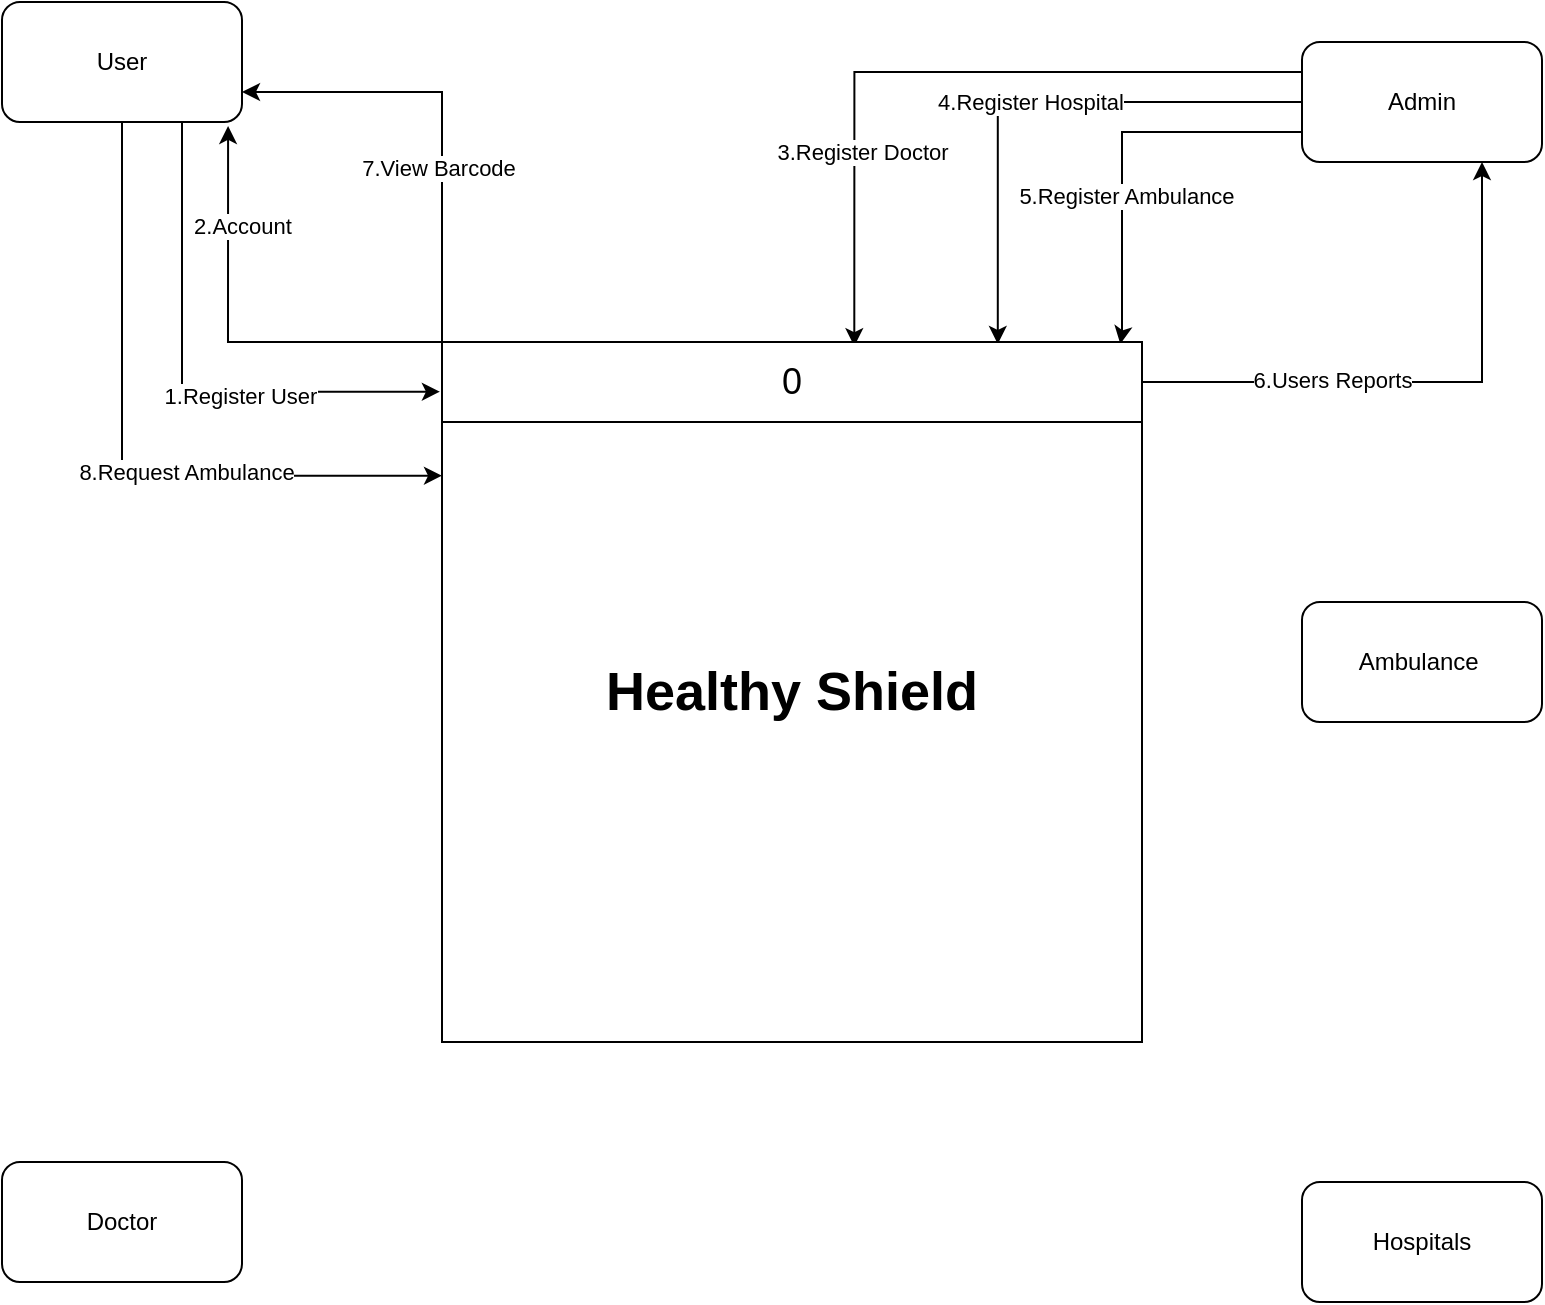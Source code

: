 <mxfile version="13.0.9" type="github">
  <diagram id="t-40IrdALzzYhq3jKnCi" name="Page-1">
    <mxGraphModel dx="1422" dy="762" grid="1" gridSize="10" guides="1" tooltips="1" connect="1" arrows="1" fold="1" page="1" pageScale="1" pageWidth="827" pageHeight="1169" math="0" shadow="0">
      <root>
        <mxCell id="0" />
        <mxCell id="1" parent="0" />
        <mxCell id="WkDb-Qz1wxZT0FGAP73l-8" style="edgeStyle=orthogonalEdgeStyle;rounded=0;orthogonalLoop=1;jettySize=auto;html=1;exitX=0;exitY=0;exitDx=0;exitDy=0;entryX=0.942;entryY=1.033;entryDx=0;entryDy=0;entryPerimeter=0;" edge="1" parent="1" source="WkDb-Qz1wxZT0FGAP73l-1" target="WkDb-Qz1wxZT0FGAP73l-2">
          <mxGeometry relative="1" as="geometry">
            <Array as="points">
              <mxPoint x="153" y="200" />
            </Array>
          </mxGeometry>
        </mxCell>
        <mxCell id="WkDb-Qz1wxZT0FGAP73l-10" value="2.Account" style="edgeLabel;html=1;align=center;verticalAlign=middle;resizable=0;points=[];" vertex="1" connectable="0" parent="WkDb-Qz1wxZT0FGAP73l-8">
          <mxGeometry x="-0.048" y="-29" relative="1" as="geometry">
            <mxPoint x="2" y="-29" as="offset" />
          </mxGeometry>
        </mxCell>
        <mxCell id="WkDb-Qz1wxZT0FGAP73l-1" value="&lt;font style=&quot;font-size: 27px&quot;&gt;&lt;b&gt;Healthy Shield&lt;/b&gt;&lt;/font&gt;" style="whiteSpace=wrap;html=1;aspect=fixed;" vertex="1" parent="1">
          <mxGeometry x="260" y="200" width="350" height="350" as="geometry" />
        </mxCell>
        <mxCell id="WkDb-Qz1wxZT0FGAP73l-7" style="edgeStyle=orthogonalEdgeStyle;rounded=0;orthogonalLoop=1;jettySize=auto;html=1;exitX=0.75;exitY=1;exitDx=0;exitDy=0;entryX=-0.003;entryY=0.071;entryDx=0;entryDy=0;entryPerimeter=0;" edge="1" parent="1" source="WkDb-Qz1wxZT0FGAP73l-2" target="WkDb-Qz1wxZT0FGAP73l-1">
          <mxGeometry relative="1" as="geometry" />
        </mxCell>
        <mxCell id="WkDb-Qz1wxZT0FGAP73l-9" value="1.Register User" style="edgeLabel;html=1;align=center;verticalAlign=middle;resizable=0;points=[];" vertex="1" connectable="0" parent="WkDb-Qz1wxZT0FGAP73l-7">
          <mxGeometry x="0.023" y="29" relative="1" as="geometry">
            <mxPoint x="29" y="31" as="offset" />
          </mxGeometry>
        </mxCell>
        <mxCell id="WkDb-Qz1wxZT0FGAP73l-22" style="edgeStyle=orthogonalEdgeStyle;rounded=0;orthogonalLoop=1;jettySize=auto;html=1;exitX=0.5;exitY=1;exitDx=0;exitDy=0;entryX=0;entryY=0.191;entryDx=0;entryDy=0;entryPerimeter=0;" edge="1" parent="1" source="WkDb-Qz1wxZT0FGAP73l-2" target="WkDb-Qz1wxZT0FGAP73l-1">
          <mxGeometry relative="1" as="geometry" />
        </mxCell>
        <mxCell id="WkDb-Qz1wxZT0FGAP73l-23" value="8.Request Ambulance" style="edgeLabel;html=1;align=center;verticalAlign=middle;resizable=0;points=[];" vertex="1" connectable="0" parent="WkDb-Qz1wxZT0FGAP73l-22">
          <mxGeometry x="0.039" y="32" relative="1" as="geometry">
            <mxPoint as="offset" />
          </mxGeometry>
        </mxCell>
        <mxCell id="WkDb-Qz1wxZT0FGAP73l-2" value="User" style="rounded=1;whiteSpace=wrap;html=1;" vertex="1" parent="1">
          <mxGeometry x="40" y="30" width="120" height="60" as="geometry" />
        </mxCell>
        <mxCell id="WkDb-Qz1wxZT0FGAP73l-3" value="Doctor" style="rounded=1;whiteSpace=wrap;html=1;" vertex="1" parent="1">
          <mxGeometry x="40" y="610" width="120" height="60" as="geometry" />
        </mxCell>
        <mxCell id="WkDb-Qz1wxZT0FGAP73l-4" value="Hospitals" style="rounded=1;whiteSpace=wrap;html=1;" vertex="1" parent="1">
          <mxGeometry x="690" y="620" width="120" height="60" as="geometry" />
        </mxCell>
        <mxCell id="WkDb-Qz1wxZT0FGAP73l-5" value="Ambulance&amp;nbsp;" style="rounded=1;whiteSpace=wrap;html=1;" vertex="1" parent="1">
          <mxGeometry x="690" y="330" width="120" height="60" as="geometry" />
        </mxCell>
        <mxCell id="WkDb-Qz1wxZT0FGAP73l-11" style="edgeStyle=orthogonalEdgeStyle;rounded=0;orthogonalLoop=1;jettySize=auto;html=1;exitX=0;exitY=0.25;exitDx=0;exitDy=0;entryX=0.589;entryY=0.006;entryDx=0;entryDy=0;entryPerimeter=0;" edge="1" parent="1" source="WkDb-Qz1wxZT0FGAP73l-6" target="WkDb-Qz1wxZT0FGAP73l-1">
          <mxGeometry relative="1" as="geometry">
            <Array as="points">
              <mxPoint x="466" y="65" />
            </Array>
          </mxGeometry>
        </mxCell>
        <mxCell id="WkDb-Qz1wxZT0FGAP73l-16" value="3.Register Doctor" style="edgeLabel;html=1;align=center;verticalAlign=middle;resizable=0;points=[];" vertex="1" connectable="0" parent="WkDb-Qz1wxZT0FGAP73l-11">
          <mxGeometry x="0.219" y="40" relative="1" as="geometry">
            <mxPoint as="offset" />
          </mxGeometry>
        </mxCell>
        <mxCell id="WkDb-Qz1wxZT0FGAP73l-12" value="4.Register Hospital" style="edgeStyle=orthogonalEdgeStyle;rounded=0;orthogonalLoop=1;jettySize=auto;html=1;exitX=0;exitY=0.5;exitDx=0;exitDy=0;entryX=0.794;entryY=0.025;entryDx=0;entryDy=0;entryPerimeter=0;" edge="1" parent="1" source="WkDb-Qz1wxZT0FGAP73l-6" target="WkDb-Qz1wxZT0FGAP73l-14">
          <mxGeometry relative="1" as="geometry" />
        </mxCell>
        <mxCell id="WkDb-Qz1wxZT0FGAP73l-13" style="edgeStyle=orthogonalEdgeStyle;rounded=0;orthogonalLoop=1;jettySize=auto;html=1;exitX=0;exitY=0.75;exitDx=0;exitDy=0;entryX=0.969;entryY=0.025;entryDx=0;entryDy=0;entryPerimeter=0;" edge="1" parent="1" source="WkDb-Qz1wxZT0FGAP73l-6" target="WkDb-Qz1wxZT0FGAP73l-14">
          <mxGeometry relative="1" as="geometry">
            <Array as="points">
              <mxPoint x="600" y="95" />
              <mxPoint x="600" y="196" />
            </Array>
          </mxGeometry>
        </mxCell>
        <mxCell id="WkDb-Qz1wxZT0FGAP73l-17" value="5.Register Ambulance" style="edgeLabel;html=1;align=center;verticalAlign=middle;resizable=0;points=[];" vertex="1" connectable="0" parent="WkDb-Qz1wxZT0FGAP73l-13">
          <mxGeometry x="-0.102" y="32" relative="1" as="geometry">
            <mxPoint as="offset" />
          </mxGeometry>
        </mxCell>
        <mxCell id="WkDb-Qz1wxZT0FGAP73l-6" value="Admin" style="rounded=1;whiteSpace=wrap;html=1;" vertex="1" parent="1">
          <mxGeometry x="690" y="50" width="120" height="60" as="geometry" />
        </mxCell>
        <mxCell id="WkDb-Qz1wxZT0FGAP73l-15" style="edgeStyle=orthogonalEdgeStyle;rounded=0;orthogonalLoop=1;jettySize=auto;html=1;exitX=1;exitY=0.5;exitDx=0;exitDy=0;entryX=0.75;entryY=1;entryDx=0;entryDy=0;" edge="1" parent="1" source="WkDb-Qz1wxZT0FGAP73l-14" target="WkDb-Qz1wxZT0FGAP73l-6">
          <mxGeometry relative="1" as="geometry" />
        </mxCell>
        <mxCell id="WkDb-Qz1wxZT0FGAP73l-18" value="6.Users Reports" style="edgeLabel;html=1;align=center;verticalAlign=middle;resizable=0;points=[];" vertex="1" connectable="0" parent="WkDb-Qz1wxZT0FGAP73l-15">
          <mxGeometry x="-0.321" y="1" relative="1" as="geometry">
            <mxPoint as="offset" />
          </mxGeometry>
        </mxCell>
        <mxCell id="WkDb-Qz1wxZT0FGAP73l-19" style="edgeStyle=orthogonalEdgeStyle;rounded=0;orthogonalLoop=1;jettySize=auto;html=1;exitX=0;exitY=0;exitDx=0;exitDy=0;entryX=1;entryY=0.75;entryDx=0;entryDy=0;" edge="1" parent="1" source="WkDb-Qz1wxZT0FGAP73l-14" target="WkDb-Qz1wxZT0FGAP73l-2">
          <mxGeometry relative="1" as="geometry" />
        </mxCell>
        <mxCell id="WkDb-Qz1wxZT0FGAP73l-21" value="7.View Barcode" style="edgeLabel;html=1;align=center;verticalAlign=middle;resizable=0;points=[];" vertex="1" connectable="0" parent="WkDb-Qz1wxZT0FGAP73l-19">
          <mxGeometry x="-0.227" y="2" relative="1" as="geometry">
            <mxPoint as="offset" />
          </mxGeometry>
        </mxCell>
        <mxCell id="WkDb-Qz1wxZT0FGAP73l-14" value="&lt;font style=&quot;font-size: 18px&quot;&gt;0&lt;/font&gt;" style="rounded=0;whiteSpace=wrap;html=1;" vertex="1" parent="1">
          <mxGeometry x="260" y="200" width="350" height="40" as="geometry" />
        </mxCell>
      </root>
    </mxGraphModel>
  </diagram>
</mxfile>
